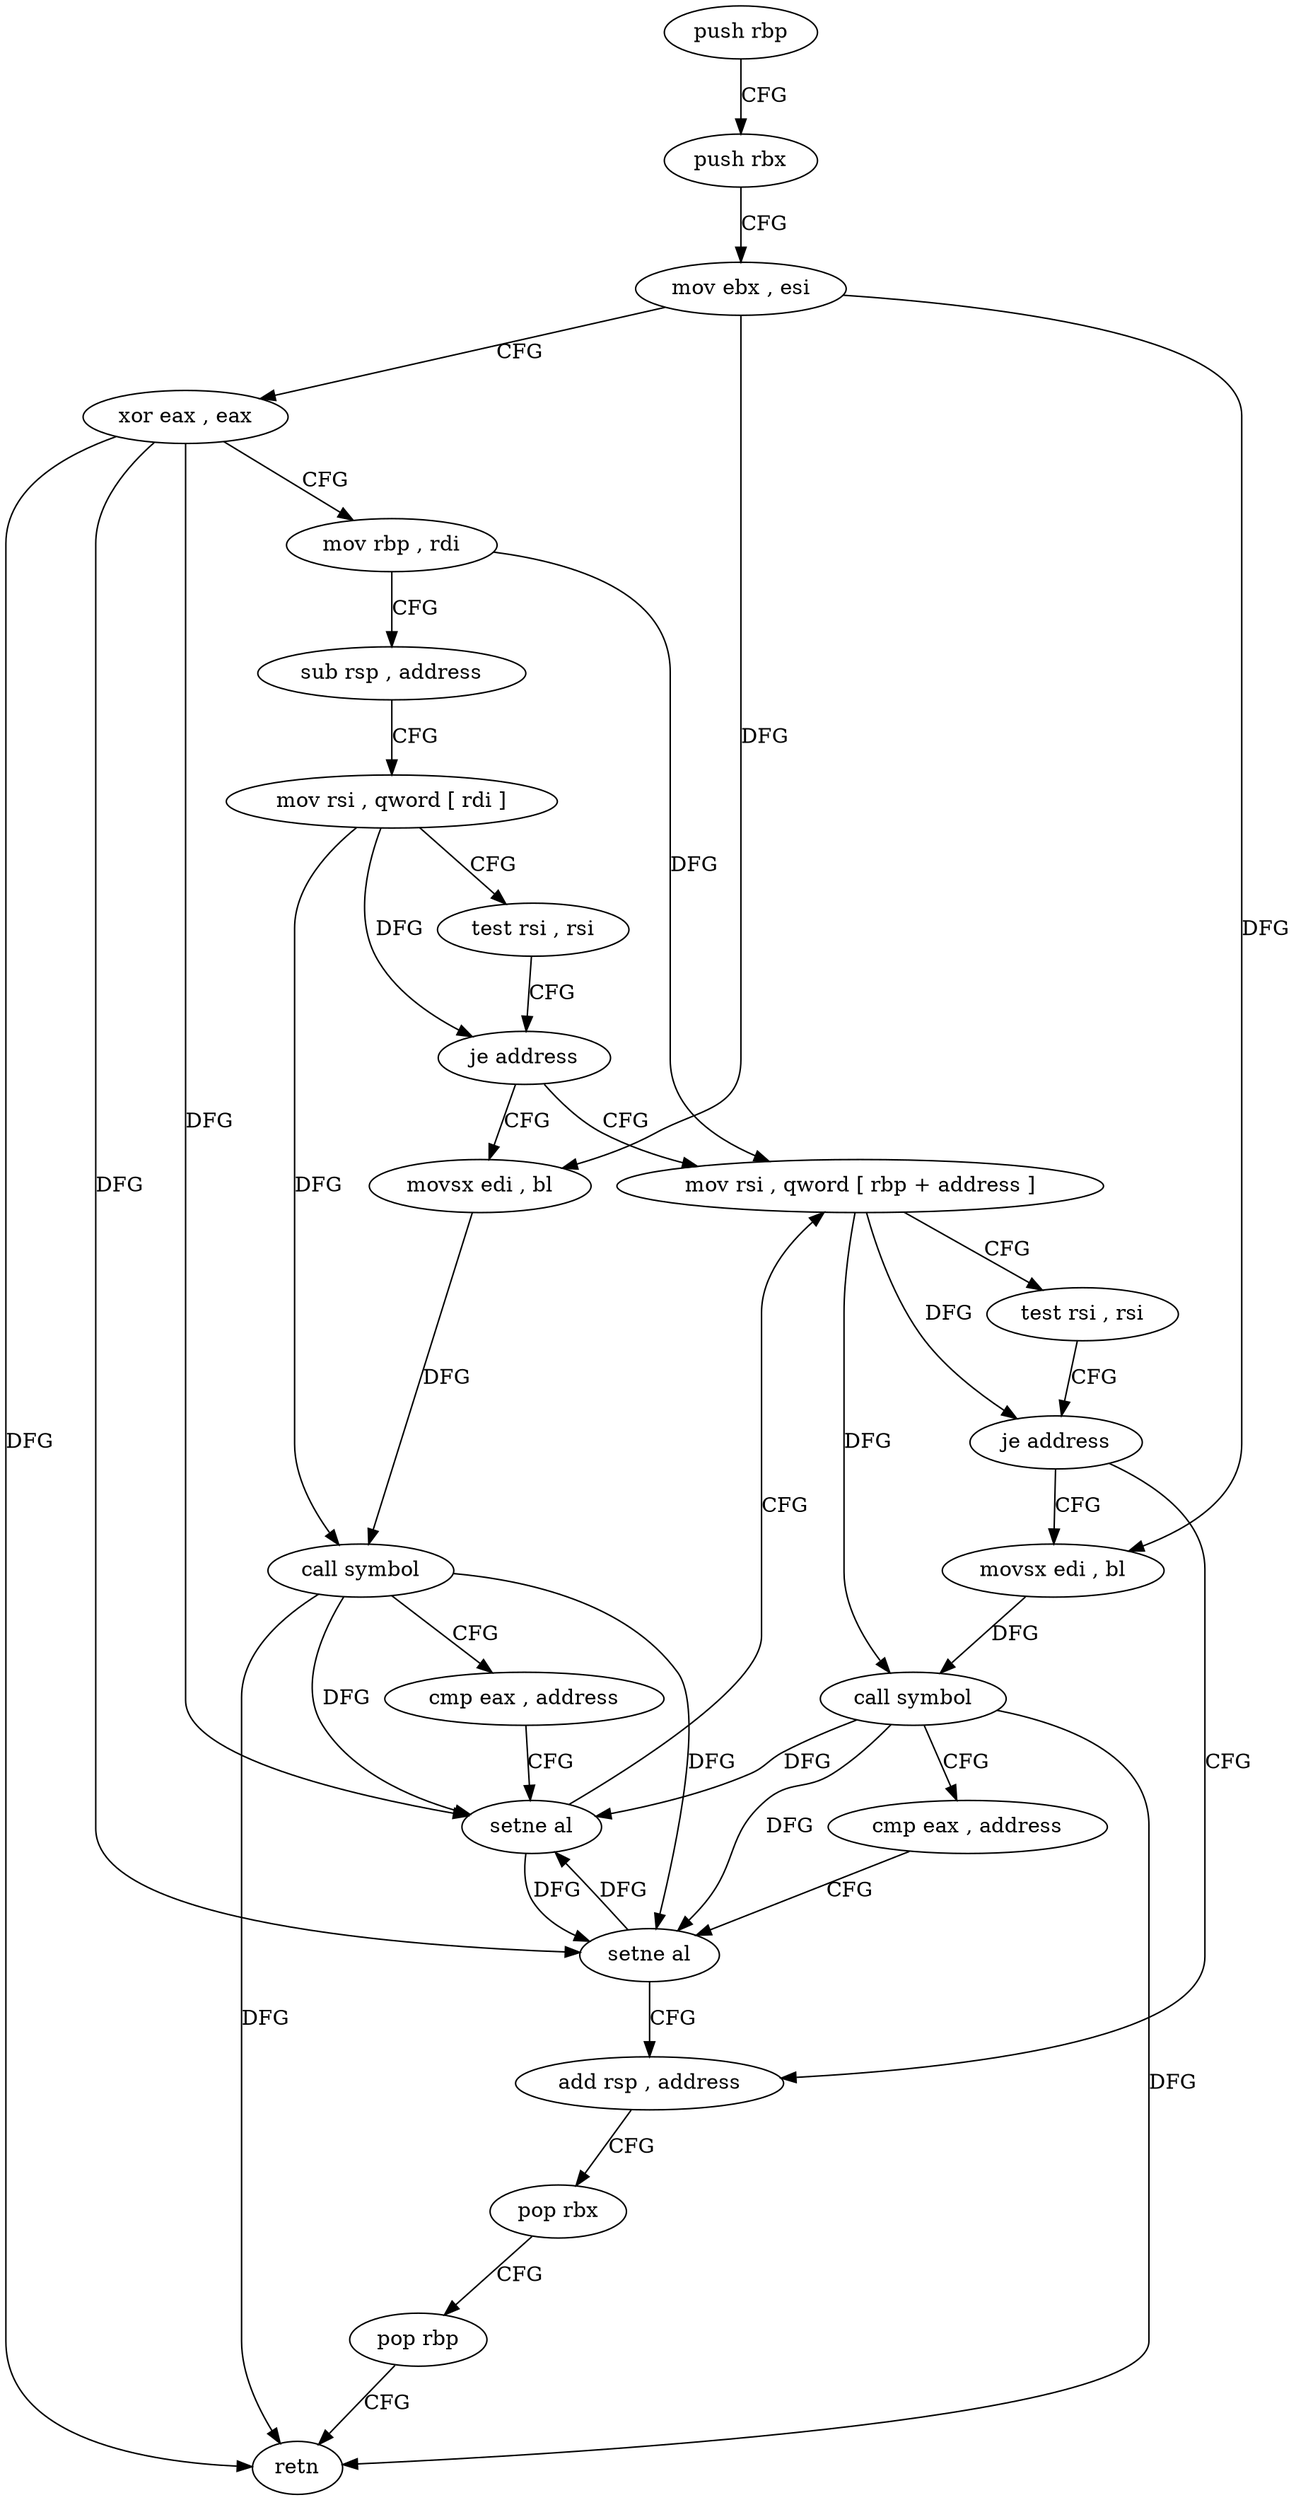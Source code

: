 digraph "func" {
"108896" [label = "push rbp" ]
"108897" [label = "push rbx" ]
"108898" [label = "mov ebx , esi" ]
"108900" [label = "xor eax , eax" ]
"108902" [label = "mov rbp , rdi" ]
"108905" [label = "sub rsp , address" ]
"108909" [label = "mov rsi , qword [ rdi ]" ]
"108912" [label = "test rsi , rsi" ]
"108915" [label = "je address" ]
"108931" [label = "mov rsi , qword [ rbp + address ]" ]
"108917" [label = "movsx edi , bl" ]
"108935" [label = "test rsi , rsi" ]
"108938" [label = "je address" ]
"108954" [label = "add rsp , address" ]
"108940" [label = "movsx edi , bl" ]
"108920" [label = "call symbol" ]
"108925" [label = "cmp eax , address" ]
"108928" [label = "setne al" ]
"108958" [label = "pop rbx" ]
"108959" [label = "pop rbp" ]
"108960" [label = "retn" ]
"108943" [label = "call symbol" ]
"108948" [label = "cmp eax , address" ]
"108951" [label = "setne al" ]
"108896" -> "108897" [ label = "CFG" ]
"108897" -> "108898" [ label = "CFG" ]
"108898" -> "108900" [ label = "CFG" ]
"108898" -> "108917" [ label = "DFG" ]
"108898" -> "108940" [ label = "DFG" ]
"108900" -> "108902" [ label = "CFG" ]
"108900" -> "108928" [ label = "DFG" ]
"108900" -> "108960" [ label = "DFG" ]
"108900" -> "108951" [ label = "DFG" ]
"108902" -> "108905" [ label = "CFG" ]
"108902" -> "108931" [ label = "DFG" ]
"108905" -> "108909" [ label = "CFG" ]
"108909" -> "108912" [ label = "CFG" ]
"108909" -> "108915" [ label = "DFG" ]
"108909" -> "108920" [ label = "DFG" ]
"108912" -> "108915" [ label = "CFG" ]
"108915" -> "108931" [ label = "CFG" ]
"108915" -> "108917" [ label = "CFG" ]
"108931" -> "108935" [ label = "CFG" ]
"108931" -> "108938" [ label = "DFG" ]
"108931" -> "108943" [ label = "DFG" ]
"108917" -> "108920" [ label = "DFG" ]
"108935" -> "108938" [ label = "CFG" ]
"108938" -> "108954" [ label = "CFG" ]
"108938" -> "108940" [ label = "CFG" ]
"108954" -> "108958" [ label = "CFG" ]
"108940" -> "108943" [ label = "DFG" ]
"108920" -> "108925" [ label = "CFG" ]
"108920" -> "108928" [ label = "DFG" ]
"108920" -> "108960" [ label = "DFG" ]
"108920" -> "108951" [ label = "DFG" ]
"108925" -> "108928" [ label = "CFG" ]
"108928" -> "108931" [ label = "CFG" ]
"108928" -> "108951" [ label = "DFG" ]
"108958" -> "108959" [ label = "CFG" ]
"108959" -> "108960" [ label = "CFG" ]
"108943" -> "108948" [ label = "CFG" ]
"108943" -> "108928" [ label = "DFG" ]
"108943" -> "108960" [ label = "DFG" ]
"108943" -> "108951" [ label = "DFG" ]
"108948" -> "108951" [ label = "CFG" ]
"108951" -> "108954" [ label = "CFG" ]
"108951" -> "108928" [ label = "DFG" ]
}

